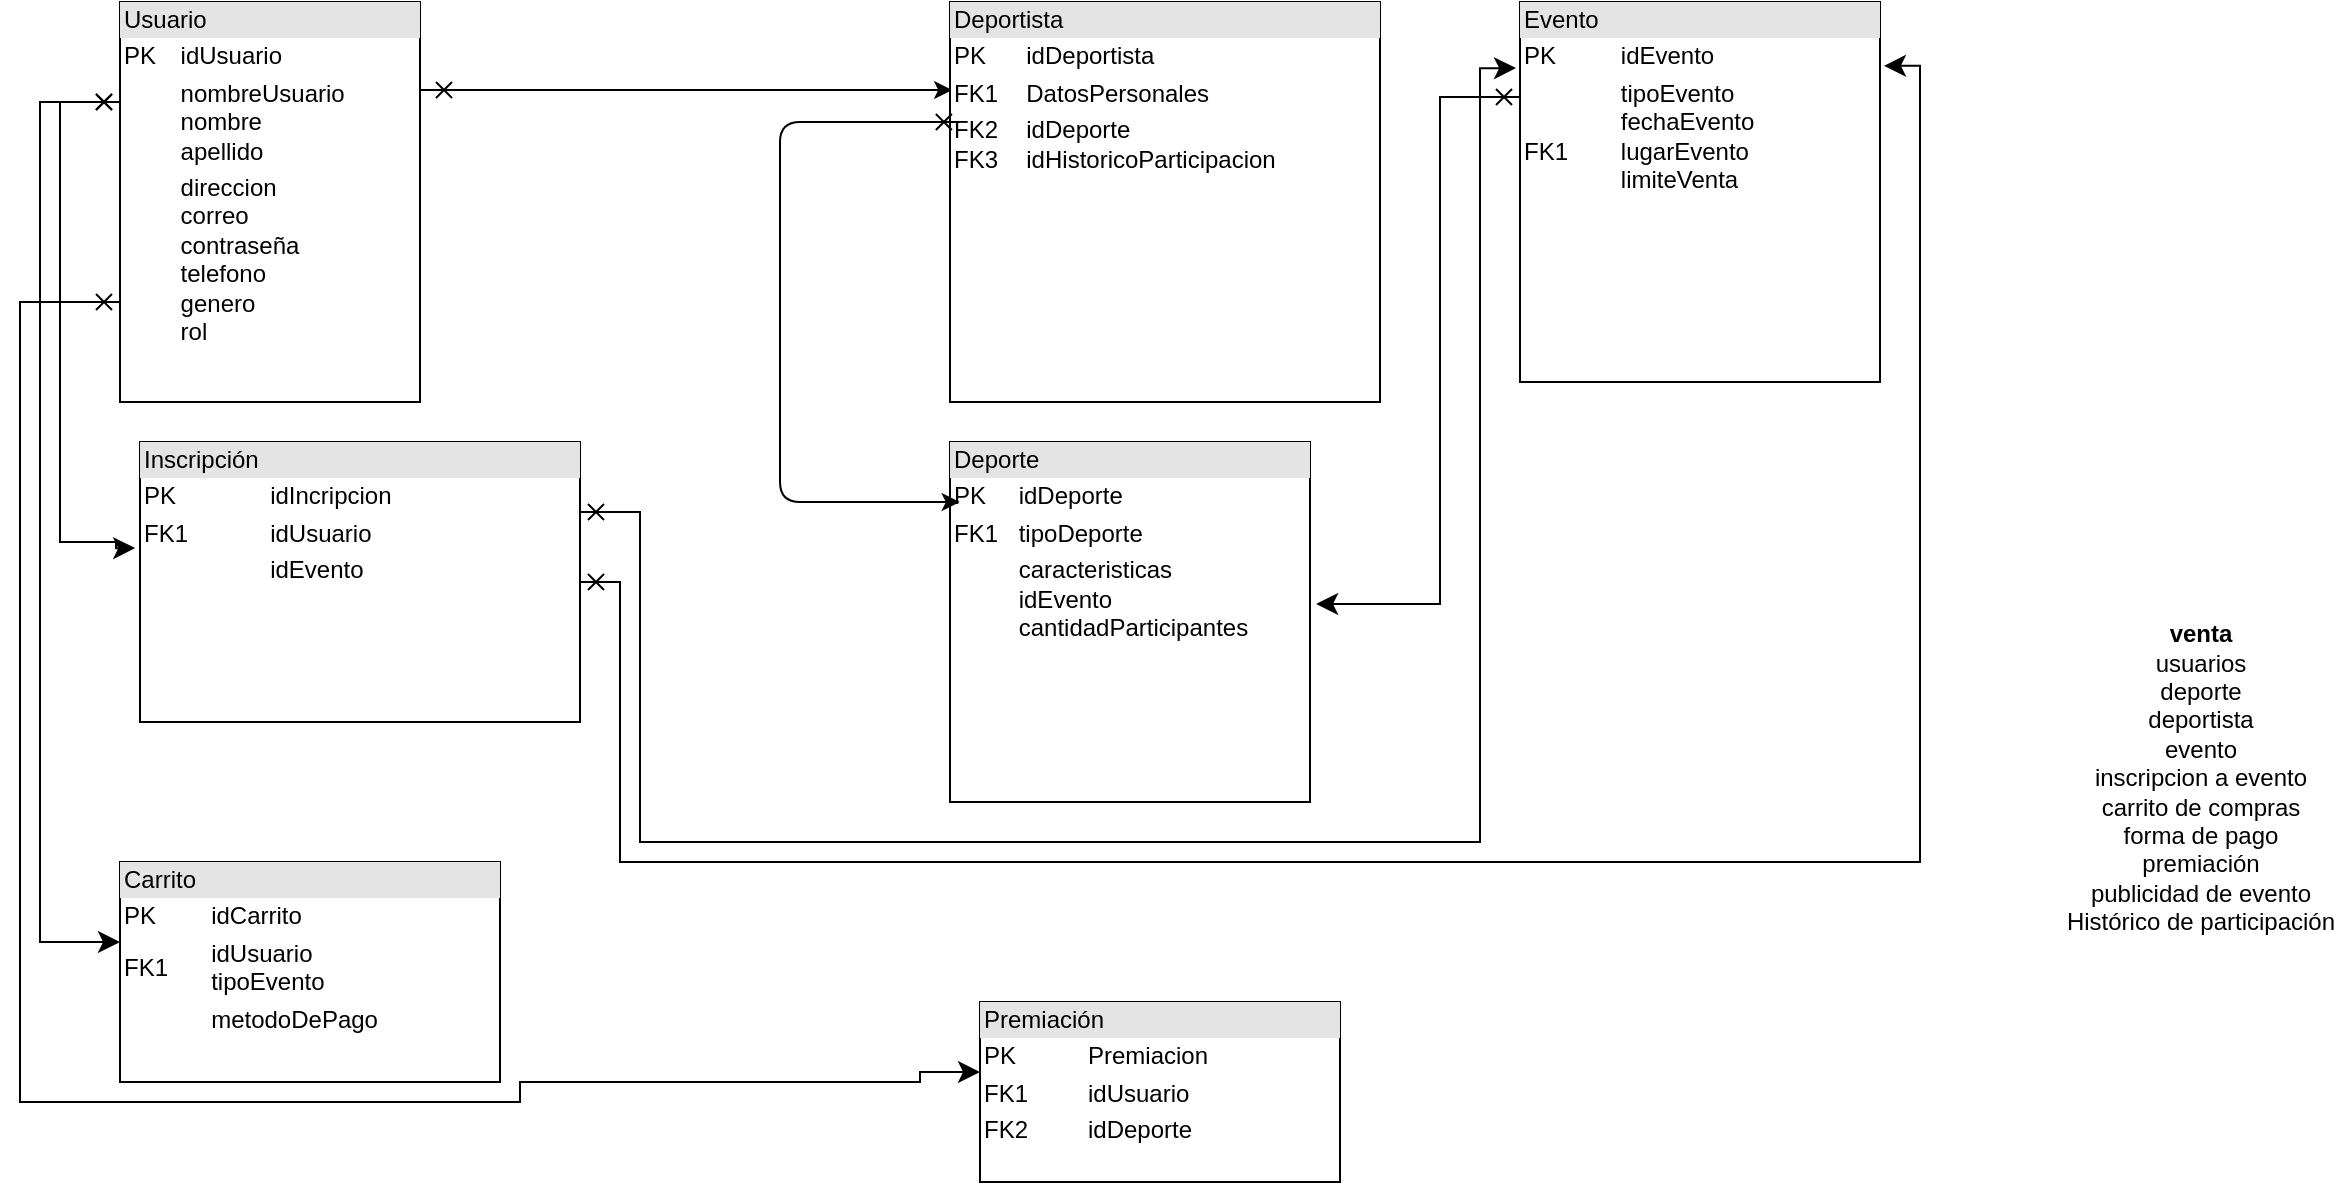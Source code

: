 <mxfile version="13.6.3" type="github">
  <diagram id="KuIn4XUdtdqArqsvYNwZ" name="Page-1">
    <mxGraphModel dx="2580" dy="2020" grid="1" gridSize="10" guides="1" tooltips="1" connect="1" arrows="1" fold="1" page="1" pageScale="1" pageWidth="850" pageHeight="1100" math="0" shadow="0">
      <root>
        <mxCell id="0" />
        <mxCell id="1" parent="0" />
        <mxCell id="CR9XvU6vuiPJ1lPbERPu-10" value="&lt;div&gt;&lt;b&gt;venta&lt;/b&gt;&lt;/div&gt;&lt;div&gt;usuarios&lt;/div&gt;&lt;div&gt;deporte&lt;/div&gt;&lt;div&gt;deportista&lt;/div&gt;&lt;div&gt;evento&lt;/div&gt;&lt;div&gt;inscripcion a evento&lt;/div&gt;&lt;div&gt;carrito de compras&lt;br&gt;&lt;/div&gt;&lt;div&gt;forma de pago&lt;/div&gt;&lt;div&gt;premiación&lt;/div&gt;&lt;div&gt;publicidad de evento&lt;/div&gt;&lt;div&gt;Histórico de participación&lt;/div&gt;&lt;div&gt;&lt;br&gt;&lt;/div&gt;" style="text;html=1;align=center;verticalAlign=middle;resizable=0;points=[];autosize=1;" parent="1" vertex="1">
          <mxGeometry x="425" y="240" width="150" height="170" as="geometry" />
        </mxCell>
        <mxCell id="CR9XvU6vuiPJ1lPbERPu-32" style="edgeStyle=orthogonalEdgeStyle;rounded=0;orthogonalLoop=1;jettySize=auto;html=1;entryX=0.005;entryY=0.22;entryDx=0;entryDy=0;entryPerimeter=0;startArrow=cross;startFill=0;" parent="1" target="CR9XvU6vuiPJ1lPbERPu-24" edge="1">
          <mxGeometry relative="1" as="geometry">
            <Array as="points">
              <mxPoint x="-450" y="-26" />
            </Array>
            <mxPoint x="-370" y="-26" as="sourcePoint" />
          </mxGeometry>
        </mxCell>
        <mxCell id="Gzq3qRDjKPmdAzM6GHBw-9" style="edgeStyle=orthogonalEdgeStyle;rounded=0;orthogonalLoop=1;jettySize=auto;html=1;exitX=0;exitY=0.25;exitDx=0;exitDy=0;startArrow=cross;startFill=0;startSize=6;endSize=8;entryX=-0.011;entryY=0.379;entryDx=0;entryDy=0;entryPerimeter=0;" edge="1" parent="1" source="CR9XvU6vuiPJ1lPbERPu-17" target="CR9XvU6vuiPJ1lPbERPu-29">
          <mxGeometry relative="1" as="geometry">
            <mxPoint x="-570" y="200" as="targetPoint" />
            <Array as="points">
              <mxPoint x="-570" y="-20" />
              <mxPoint x="-570" y="200" />
              <mxPoint x="-542" y="200" />
            </Array>
          </mxGeometry>
        </mxCell>
        <mxCell id="Gzq3qRDjKPmdAzM6GHBw-10" style="edgeStyle=orthogonalEdgeStyle;rounded=0;orthogonalLoop=1;jettySize=auto;html=1;exitX=0;exitY=0.25;exitDx=0;exitDy=0;startArrow=cross;startFill=0;startSize=6;endSize=8;entryX=0;entryY=0.364;entryDx=0;entryDy=0;entryPerimeter=0;" edge="1" parent="1" source="CR9XvU6vuiPJ1lPbERPu-17" target="Gzq3qRDjKPmdAzM6GHBw-5">
          <mxGeometry relative="1" as="geometry">
            <mxPoint x="-580" y="400" as="targetPoint" />
            <Array as="points">
              <mxPoint x="-580" y="-20" />
              <mxPoint x="-580" y="400" />
            </Array>
          </mxGeometry>
        </mxCell>
        <mxCell id="Gzq3qRDjKPmdAzM6GHBw-21" style="edgeStyle=orthogonalEdgeStyle;rounded=0;orthogonalLoop=1;jettySize=auto;html=1;exitX=0;exitY=0.75;exitDx=0;exitDy=0;startArrow=cross;startFill=0;startSize=6;endSize=8;entryX=0;entryY=0.389;entryDx=0;entryDy=0;entryPerimeter=0;" edge="1" parent="1" source="CR9XvU6vuiPJ1lPbERPu-17" target="Gzq3qRDjKPmdAzM6GHBw-17">
          <mxGeometry relative="1" as="geometry">
            <mxPoint x="-140" y="440" as="targetPoint" />
            <Array as="points">
              <mxPoint x="-590" y="80" />
              <mxPoint x="-590" y="480" />
              <mxPoint x="-340" y="480" />
              <mxPoint x="-340" y="470" />
              <mxPoint x="-140" y="470" />
              <mxPoint x="-140" y="465" />
            </Array>
          </mxGeometry>
        </mxCell>
        <mxCell id="CR9XvU6vuiPJ1lPbERPu-17" value="&lt;div style=&quot;box-sizing: border-box ; width: 100% ; background: #e4e4e4 ; padding: 2px&quot;&gt;Usuario&lt;br&gt;&lt;/div&gt;&lt;table style=&quot;width: 100% ; font-size: 1em&quot; cellspacing=&quot;0&quot; cellpadding=&quot;2&quot;&gt;&lt;tbody&gt;&lt;tr&gt;&lt;td&gt;PK&lt;/td&gt;&lt;td&gt;idUsuario&lt;br&gt;&lt;/td&gt;&lt;/tr&gt;&lt;tr&gt;&lt;td&gt;&lt;br&gt;&lt;/td&gt;&lt;td&gt;nombreUsuario&lt;br&gt;nombre&lt;br&gt;apellido&lt;br&gt;&lt;/td&gt;&lt;/tr&gt;&lt;tr&gt;&lt;td&gt;&lt;br&gt;&lt;/td&gt;&lt;td&gt;direccion&lt;br&gt;correo&lt;br&gt;contraseña&lt;br&gt;telefono&lt;br&gt;genero&lt;br&gt;rol&lt;br&gt;&lt;br&gt;&lt;/td&gt;&lt;/tr&gt;&lt;/tbody&gt;&lt;/table&gt;" style="verticalAlign=top;align=left;overflow=fill;html=1;" parent="1" vertex="1">
          <mxGeometry x="-540" y="-70" width="150" height="200" as="geometry" />
        </mxCell>
        <mxCell id="CR9XvU6vuiPJ1lPbERPu-18" value="&lt;div style=&quot;box-sizing: border-box ; width: 100% ; background: #e4e4e4 ; padding: 2px&quot;&gt;Deporte&lt;br&gt;&lt;/div&gt;&lt;table style=&quot;width: 100% ; font-size: 1em&quot; cellspacing=&quot;0&quot; cellpadding=&quot;2&quot;&gt;&lt;tbody&gt;&lt;tr&gt;&lt;td&gt;PK&lt;/td&gt;&lt;td&gt;idDeporte&lt;br&gt;&lt;/td&gt;&lt;/tr&gt;&lt;tr&gt;&lt;td&gt;FK1&lt;/td&gt;&lt;td&gt;tipoDeporte&lt;br&gt;&lt;/td&gt;&lt;/tr&gt;&lt;tr&gt;&lt;td&gt;&lt;br&gt;&lt;/td&gt;&lt;td&gt;caracteristicas&lt;br&gt;idEvento&lt;br&gt;cantidadParticipantes&lt;br&gt;&lt;br&gt;&lt;/td&gt;&lt;/tr&gt;&lt;/tbody&gt;&lt;/table&gt;" style="verticalAlign=top;align=left;overflow=fill;html=1;" parent="1" vertex="1">
          <mxGeometry x="-125" y="150" width="180" height="180" as="geometry" />
        </mxCell>
        <mxCell id="Gzq3qRDjKPmdAzM6GHBw-14" style="edgeStyle=orthogonalEdgeStyle;rounded=0;orthogonalLoop=1;jettySize=auto;html=1;exitX=0;exitY=0.25;exitDx=0;exitDy=0;startArrow=cross;startFill=0;startSize=6;endSize=8;entryX=1.017;entryY=0.45;entryDx=0;entryDy=0;entryPerimeter=0;" edge="1" parent="1" source="CR9XvU6vuiPJ1lPbERPu-19" target="CR9XvU6vuiPJ1lPbERPu-18">
          <mxGeometry relative="1" as="geometry">
            <mxPoint x="120" y="-22" as="targetPoint" />
            <Array as="points">
              <mxPoint x="120" y="-22" />
              <mxPoint x="120" y="231" />
            </Array>
          </mxGeometry>
        </mxCell>
        <mxCell id="CR9XvU6vuiPJ1lPbERPu-19" value="&lt;div style=&quot;box-sizing: border-box ; width: 100% ; background: #e4e4e4 ; padding: 2px&quot;&gt;Evento&lt;br&gt;&lt;/div&gt;&lt;table style=&quot;width: 100% ; font-size: 1em&quot; cellspacing=&quot;0&quot; cellpadding=&quot;2&quot;&gt;&lt;tbody&gt;&lt;tr&gt;&lt;td&gt;PK&lt;/td&gt;&lt;td&gt;idEvento&lt;br&gt;&lt;/td&gt;&lt;/tr&gt;&lt;tr&gt;&lt;td&gt;FK1&lt;/td&gt;&lt;td&gt;tipoEvento&lt;br&gt;fechaEvento&lt;br&gt;lugarEvento&lt;br&gt;limiteVenta&lt;br&gt;&lt;br&gt;&lt;/td&gt;&lt;/tr&gt;&lt;tr&gt;&lt;td&gt;&lt;br&gt;&lt;/td&gt;&lt;td&gt;&lt;br&gt;&lt;/td&gt;&lt;/tr&gt;&lt;/tbody&gt;&lt;/table&gt;" style="verticalAlign=top;align=left;overflow=fill;html=1;" parent="1" vertex="1">
          <mxGeometry x="160" y="-70" width="180" height="190" as="geometry" />
        </mxCell>
        <mxCell id="CR9XvU6vuiPJ1lPbERPu-24" value="&lt;div style=&quot;box-sizing: border-box ; width: 100% ; background: #e4e4e4 ; padding: 2px&quot;&gt;Deportista&lt;br&gt;&lt;/div&gt;&lt;table style=&quot;width: 100% ; font-size: 1em&quot; cellspacing=&quot;0&quot; cellpadding=&quot;2&quot;&gt;&lt;tbody&gt;&lt;tr&gt;&lt;td&gt;PK&lt;/td&gt;&lt;td&gt;idDeportista&lt;br&gt;&lt;/td&gt;&lt;/tr&gt;&lt;tr&gt;&lt;td&gt;FK1&lt;/td&gt;&lt;td&gt;DatosPersonales&lt;br&gt;&lt;/td&gt;&lt;/tr&gt;&lt;tr&gt;&lt;td&gt;FK2&lt;br&gt;FK3 &lt;br&gt;&lt;/td&gt;&lt;td&gt;idDeporte&lt;br&gt;idHistoricoParticipacion&lt;br&gt;&lt;/td&gt;&lt;/tr&gt;&lt;/tbody&gt;&lt;/table&gt;" style="verticalAlign=top;align=left;overflow=fill;html=1;" parent="1" vertex="1">
          <mxGeometry x="-125" y="-70" width="215" height="200" as="geometry" />
        </mxCell>
        <mxCell id="Gzq3qRDjKPmdAzM6GHBw-13" style="edgeStyle=orthogonalEdgeStyle;rounded=0;orthogonalLoop=1;jettySize=auto;html=1;exitX=1;exitY=0.25;exitDx=0;exitDy=0;startArrow=cross;startFill=0;startSize=6;endSize=8;entryX=-0.011;entryY=0.174;entryDx=0;entryDy=0;entryPerimeter=0;" edge="1" parent="1" source="CR9XvU6vuiPJ1lPbERPu-29" target="CR9XvU6vuiPJ1lPbERPu-19">
          <mxGeometry relative="1" as="geometry">
            <mxPoint x="-290" y="350" as="targetPoint" />
            <Array as="points">
              <mxPoint x="-280" y="185" />
              <mxPoint x="-280" y="350" />
              <mxPoint x="140" y="350" />
              <mxPoint x="140" y="-37" />
            </Array>
          </mxGeometry>
        </mxCell>
        <mxCell id="Gzq3qRDjKPmdAzM6GHBw-16" style="edgeStyle=orthogonalEdgeStyle;rounded=0;orthogonalLoop=1;jettySize=auto;html=1;exitX=1;exitY=0.5;exitDx=0;exitDy=0;startArrow=cross;startFill=0;startSize=6;endSize=8;entryX=1.011;entryY=0.168;entryDx=0;entryDy=0;entryPerimeter=0;" edge="1" parent="1" source="CR9XvU6vuiPJ1lPbERPu-29" target="CR9XvU6vuiPJ1lPbERPu-19">
          <mxGeometry relative="1" as="geometry">
            <mxPoint x="-290" y="380" as="targetPoint" />
            <Array as="points">
              <mxPoint x="-290" y="220" />
              <mxPoint x="-290" y="360" />
              <mxPoint x="360" y="360" />
              <mxPoint x="360" y="-38" />
            </Array>
          </mxGeometry>
        </mxCell>
        <mxCell id="CR9XvU6vuiPJ1lPbERPu-29" value="&lt;div style=&quot;box-sizing: border-box ; width: 100% ; background: #e4e4e4 ; padding: 2px&quot;&gt;Inscripción&lt;br&gt;&lt;/div&gt;&lt;table style=&quot;width: 100% ; font-size: 1em&quot; cellspacing=&quot;0&quot; cellpadding=&quot;2&quot;&gt;&lt;tbody&gt;&lt;tr&gt;&lt;td&gt;PK&lt;/td&gt;&lt;td&gt;idIncripcion&lt;br&gt;&lt;/td&gt;&lt;/tr&gt;&lt;tr&gt;&lt;td&gt;FK1&lt;/td&gt;&lt;td&gt;idUsuario&lt;br&gt;&lt;/td&gt;&lt;/tr&gt;&lt;tr&gt;&lt;td&gt;&lt;br&gt;&lt;/td&gt;&lt;td&gt;idEvento&lt;br&gt;&lt;/td&gt;&lt;/tr&gt;&lt;/tbody&gt;&lt;/table&gt;" style="verticalAlign=top;align=left;overflow=fill;html=1;" parent="1" vertex="1">
          <mxGeometry x="-530" y="150" width="220" height="140" as="geometry" />
        </mxCell>
        <mxCell id="Gzq3qRDjKPmdAzM6GHBw-3" value="" style="endArrow=classic;startArrow=cross;html=1;startFill=0;exitX=0.023;exitY=0.3;exitDx=0;exitDy=0;exitPerimeter=0;entryX=0.027;entryY=0.167;entryDx=0;entryDy=0;entryPerimeter=0;" edge="1" parent="1" source="CR9XvU6vuiPJ1lPbERPu-24" target="CR9XvU6vuiPJ1lPbERPu-18">
          <mxGeometry width="50" height="50" relative="1" as="geometry">
            <mxPoint x="-320" y="100" as="sourcePoint" />
            <mxPoint x="-210" y="190" as="targetPoint" />
            <Array as="points">
              <mxPoint x="-210" y="-10" />
              <mxPoint x="-210" y="180" />
            </Array>
          </mxGeometry>
        </mxCell>
        <mxCell id="Gzq3qRDjKPmdAzM6GHBw-5" value="&lt;div style=&quot;box-sizing: border-box ; width: 100% ; background: #e4e4e4 ; padding: 2px&quot;&gt;Carrito&lt;br&gt;&lt;/div&gt;&lt;table style=&quot;width: 100% ; font-size: 1em&quot; cellspacing=&quot;0&quot; cellpadding=&quot;2&quot;&gt;&lt;tbody&gt;&lt;tr&gt;&lt;td&gt;PK&lt;/td&gt;&lt;td&gt;idCarrito&lt;br&gt;&lt;/td&gt;&lt;/tr&gt;&lt;tr&gt;&lt;td&gt;FK1&lt;/td&gt;&lt;td&gt;idUsuario&lt;br&gt;tipoEvento&lt;br&gt;&lt;/td&gt;&lt;/tr&gt;&lt;tr&gt;&lt;td&gt;&lt;br&gt;&lt;/td&gt;&lt;td&gt;metodoDePago&lt;br&gt;&lt;/td&gt;&lt;/tr&gt;&lt;/tbody&gt;&lt;/table&gt;" style="verticalAlign=top;align=left;overflow=fill;html=1;" vertex="1" parent="1">
          <mxGeometry x="-540" y="360" width="190" height="110" as="geometry" />
        </mxCell>
        <mxCell id="Gzq3qRDjKPmdAzM6GHBw-17" value="&lt;div style=&quot;box-sizing: border-box ; width: 100% ; background: #e4e4e4 ; padding: 2px&quot;&gt;Premiación&lt;br&gt;&lt;/div&gt;&lt;table style=&quot;width: 100% ; font-size: 1em&quot; cellspacing=&quot;0&quot; cellpadding=&quot;2&quot;&gt;&lt;tbody&gt;&lt;tr&gt;&lt;td&gt;PK&lt;/td&gt;&lt;td&gt;Premiacion&lt;br&gt;&lt;/td&gt;&lt;/tr&gt;&lt;tr&gt;&lt;td&gt;FK1&lt;/td&gt;&lt;td&gt;idUsuario&lt;br&gt;&lt;/td&gt;&lt;/tr&gt;&lt;tr&gt;&lt;td&gt;FK2&lt;br&gt;&lt;/td&gt;&lt;td&gt;idDeporte&lt;br&gt;&lt;/td&gt;&lt;/tr&gt;&lt;/tbody&gt;&lt;/table&gt;" style="verticalAlign=top;align=left;overflow=fill;html=1;" vertex="1" parent="1">
          <mxGeometry x="-110" y="430" width="180" height="90" as="geometry" />
        </mxCell>
      </root>
    </mxGraphModel>
  </diagram>
</mxfile>

